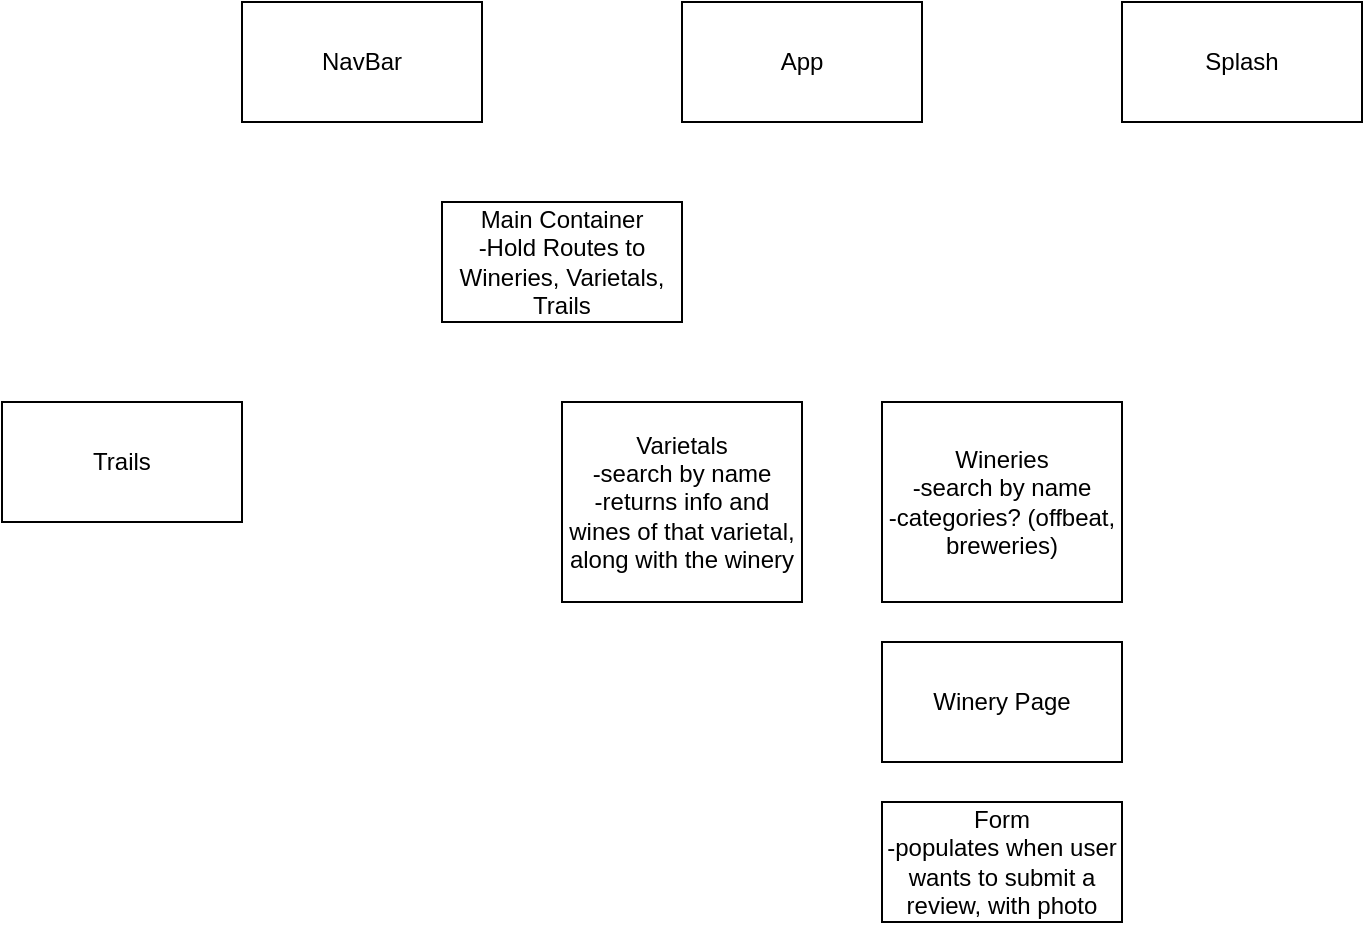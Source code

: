 <mxfile>
    <diagram id="Zu8RP0ZC7i2yoPGbR_1u" name="Page-1">
        <mxGraphModel dx="1298" dy="679" grid="1" gridSize="10" guides="1" tooltips="1" connect="1" arrows="1" fold="1" page="1" pageScale="1" pageWidth="850" pageHeight="1100" math="0" shadow="0">
            <root>
                <mxCell id="0"/>
                <mxCell id="1" parent="0"/>
                <mxCell id="2" value="App" style="rounded=0;whiteSpace=wrap;html=1;" vertex="1" parent="1">
                    <mxGeometry x="340" y="20" width="120" height="60" as="geometry"/>
                </mxCell>
                <mxCell id="3" value="NavBar" style="rounded=0;whiteSpace=wrap;html=1;" vertex="1" parent="1">
                    <mxGeometry x="120" y="20" width="120" height="60" as="geometry"/>
                </mxCell>
                <mxCell id="4" value="Splash" style="rounded=0;whiteSpace=wrap;html=1;" vertex="1" parent="1">
                    <mxGeometry x="560" y="20" width="120" height="60" as="geometry"/>
                </mxCell>
                <mxCell id="5" value="Main Container&lt;br&gt;-Hold Routes to Wineries, Varietals, Trails" style="rounded=0;whiteSpace=wrap;html=1;" vertex="1" parent="1">
                    <mxGeometry x="220" y="120" width="120" height="60" as="geometry"/>
                </mxCell>
                <mxCell id="6" value="Trails" style="rounded=0;whiteSpace=wrap;html=1;" vertex="1" parent="1">
                    <mxGeometry y="220" width="120" height="60" as="geometry"/>
                </mxCell>
                <mxCell id="7" value="Varietals&lt;br&gt;-search by name&lt;br&gt;-returns info and wines of that varietal, along with the winery" style="rounded=0;whiteSpace=wrap;html=1;" vertex="1" parent="1">
                    <mxGeometry x="280" y="220" width="120" height="100" as="geometry"/>
                </mxCell>
                <mxCell id="8" value="Wineries&lt;br&gt;-search by name&lt;br&gt;-categories? (offbeat, breweries)&lt;br&gt;" style="rounded=0;whiteSpace=wrap;html=1;" vertex="1" parent="1">
                    <mxGeometry x="440" y="220" width="120" height="100" as="geometry"/>
                </mxCell>
                <mxCell id="9" value="Winery Page" style="rounded=0;whiteSpace=wrap;html=1;" vertex="1" parent="1">
                    <mxGeometry x="440" y="340" width="120" height="60" as="geometry"/>
                </mxCell>
                <mxCell id="10" value="Form&lt;br&gt;-populates when user wants to submit a review, with photo" style="rounded=0;whiteSpace=wrap;html=1;" vertex="1" parent="1">
                    <mxGeometry x="440" y="420" width="120" height="60" as="geometry"/>
                </mxCell>
            </root>
        </mxGraphModel>
    </diagram>
</mxfile>